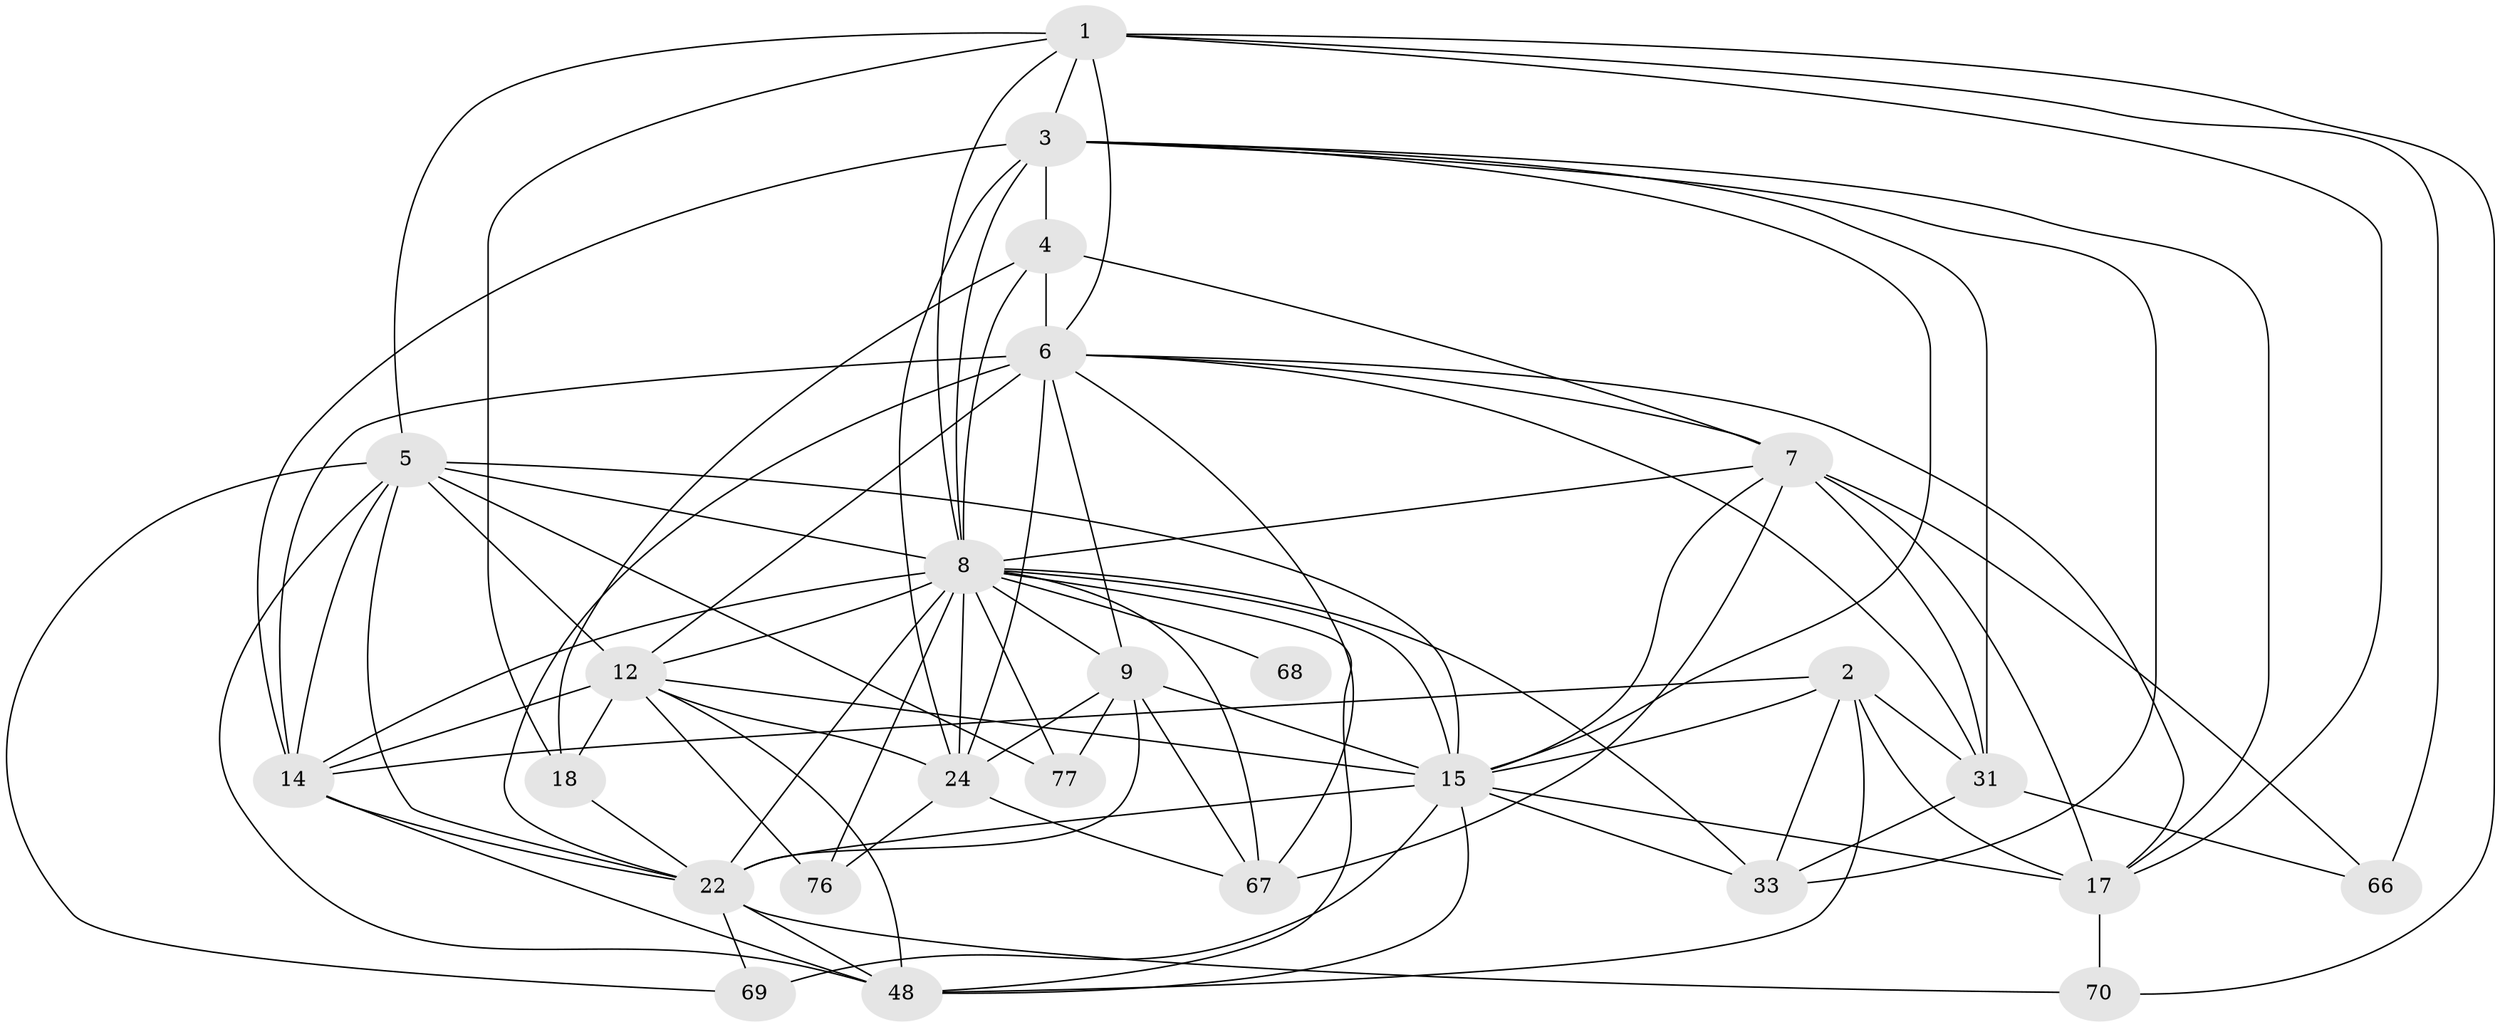 // original degree distribution, {2: 0.2, 4: 0.2823529411764706, 5: 0.18823529411764706, 3: 0.16470588235294117, 6: 0.11764705882352941, 7: 0.047058823529411764}
// Generated by graph-tools (version 1.1) at 2025/18/03/04/25 18:18:40]
// undirected, 26 vertices, 88 edges
graph export_dot {
graph [start="1"]
  node [color=gray90,style=filled];
  1 [super="+51"];
  2 [super="+40"];
  3 [super="+11"];
  4 [super="+44+65"];
  5 [super="+43+19"];
  6 [super="+47+61+10"];
  7 [super="+21+79"];
  8 [super="+25+55"];
  9 [super="+35+20"];
  12 [super="+16+52+26"];
  14 [super="+36+62"];
  15 [super="+37+34+39"];
  17 [super="+42+32+54"];
  18 [super="+23"];
  22 [super="+38+71"];
  24 [super="+27+72+53"];
  31 [super="+60"];
  33 [super="+83"];
  48 [super="+56"];
  66;
  67 [super="+81"];
  68;
  69 [super="+73"];
  70 [super="+74"];
  76;
  77;
  1 -- 17;
  1 -- 3;
  1 -- 18;
  1 -- 5;
  1 -- 66;
  1 -- 70;
  1 -- 8;
  1 -- 6;
  2 -- 33;
  2 -- 15;
  2 -- 17;
  2 -- 48;
  2 -- 14;
  2 -- 31;
  3 -- 8;
  3 -- 17;
  3 -- 24;
  3 -- 33;
  3 -- 4;
  3 -- 14;
  3 -- 31;
  3 -- 15;
  4 -- 18;
  4 -- 6 [weight=2];
  4 -- 8;
  4 -- 7;
  5 -- 8;
  5 -- 48;
  5 -- 77;
  5 -- 15 [weight=2];
  5 -- 12;
  5 -- 14;
  5 -- 69;
  5 -- 22;
  6 -- 31;
  6 -- 17 [weight=2];
  6 -- 12 [weight=3];
  6 -- 14;
  6 -- 67;
  6 -- 9;
  6 -- 22;
  6 -- 24 [weight=2];
  6 -- 7;
  7 -- 15;
  7 -- 17 [weight=3];
  7 -- 67;
  7 -- 8;
  7 -- 31;
  7 -- 66;
  8 -- 68 [weight=2];
  8 -- 12 [weight=3];
  8 -- 76;
  8 -- 77;
  8 -- 15 [weight=3];
  8 -- 22;
  8 -- 48;
  8 -- 33;
  8 -- 14;
  8 -- 67;
  8 -- 24;
  8 -- 9;
  9 -- 67;
  9 -- 22;
  9 -- 77;
  9 -- 24;
  9 -- 15;
  12 -- 76;
  12 -- 48;
  12 -- 15;
  12 -- 18;
  12 -- 24 [weight=2];
  12 -- 14;
  14 -- 48;
  14 -- 22;
  15 -- 17 [weight=2];
  15 -- 48;
  15 -- 33;
  15 -- 22 [weight=3];
  15 -- 69 [weight=2];
  17 -- 70;
  18 -- 22;
  22 -- 48;
  22 -- 69;
  22 -- 70;
  24 -- 67;
  24 -- 76;
  31 -- 33;
  31 -- 66;
}
